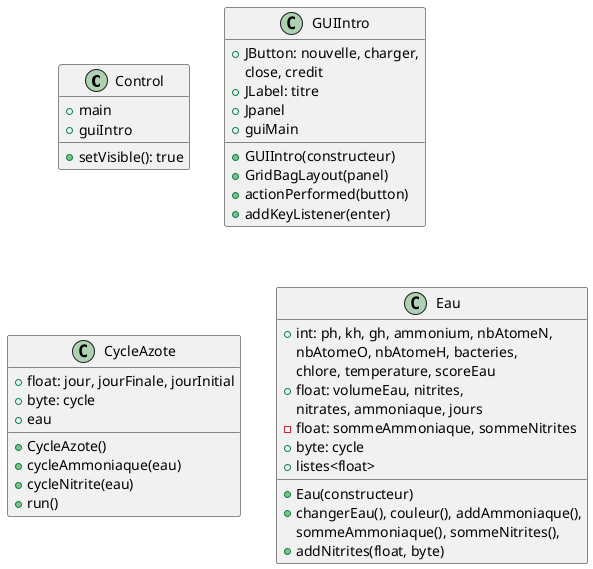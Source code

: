 @startuml Diagram
scale 1

class Control {
    +main
    +guiIntro
    +setVisible(): true
}

class GUIIntro {
    +JButton: nouvelle, charger, 
     close, credit
    +JLabel: titre
    +Jpanel
    +guiMain
    +GUIIntro(constructeur)
    +GridBagLayout(panel)
    +actionPerformed(button)
    +addKeyListener(enter)
}

class CycleAzote {
    +float: jour, jourFinale, jourInitial
    +byte: cycle
    +eau
    +CycleAzote() 
    +cycleAmmoniaque(eau)
    +cycleNitrite(eau)
    +run()
}

class Eau {
    +int: ph, kh, gh, ammonium, nbAtomeN,
     nbAtomeO, nbAtomeH, bacteries,
     chlore, temperature, scoreEau
    +float: volumeEau, nitrites, 
     nitrates, ammoniaque, jours
    -float: sommeAmmoniaque, sommeNitrites
    +byte: cycle
    +listes<float>
    +Eau(constructeur)
    +changerEau(), couleur(), addAmmoniaque(),
     sommeAmmoniaque(), sommeNitrites(),
     
    +addNitrites(float, byte)
    
}





@enduml